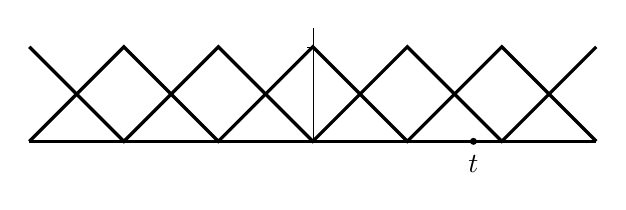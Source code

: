 \begin{tikzpicture}[scale=1.2]
  \pgfmathsetmacro{\xO}{1}
  \draw[very thick] (-3,0)--(3,0);
  \draw[very thin] (0,0)--(0,1.2);

  \draw[very thick] (-3,0)--(-2,1)--(-1,0)--(0,1)--(1,0)--(2,1)--(3,0);
  \draw[very thick](-3,1)--(-2,0)--(-1,1)--(0,0) --(1,1)--(2,0)--(3,1);
  \draw[very thin] (-0.06,1)--(0,1);
%  \draw (0,1.1) node[left] {$1$};

%\foreach \x in {-3,-2,-1,0,1,2,3}{
%  \draw[very thin] (\x,0)--(\x,-.05) node[below] {$\x$};               
%};
\draw[thick] (1.7,0) circle(.7pt);
\draw (1.7,-0.05) node[below] {$t$};
\end{tikzpicture}
